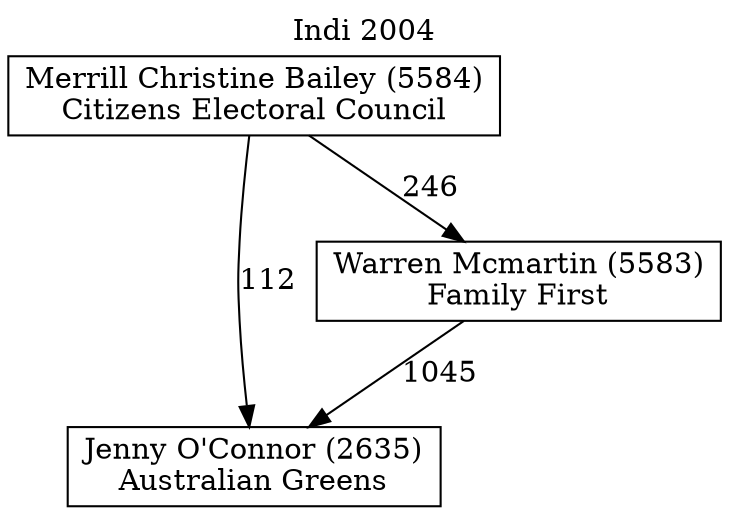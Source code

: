 // House preference flow
digraph "Jenny O'Connor (2635)_Indi_2004" {
	graph [label="Indi 2004" labelloc=t mclimit=10]
	node [shape=box]
	"Jenny O'Connor (2635)" [label="Jenny O'Connor (2635)
Australian Greens"]
	"Merrill Christine Bailey (5584)" [label="Merrill Christine Bailey (5584)
Citizens Electoral Council"]
	"Warren Mcmartin (5583)" [label="Warren Mcmartin (5583)
Family First"]
	"Merrill Christine Bailey (5584)" -> "Jenny O'Connor (2635)" [label=112]
	"Merrill Christine Bailey (5584)" -> "Warren Mcmartin (5583)" [label=246]
	"Warren Mcmartin (5583)" -> "Jenny O'Connor (2635)" [label=1045]
}

